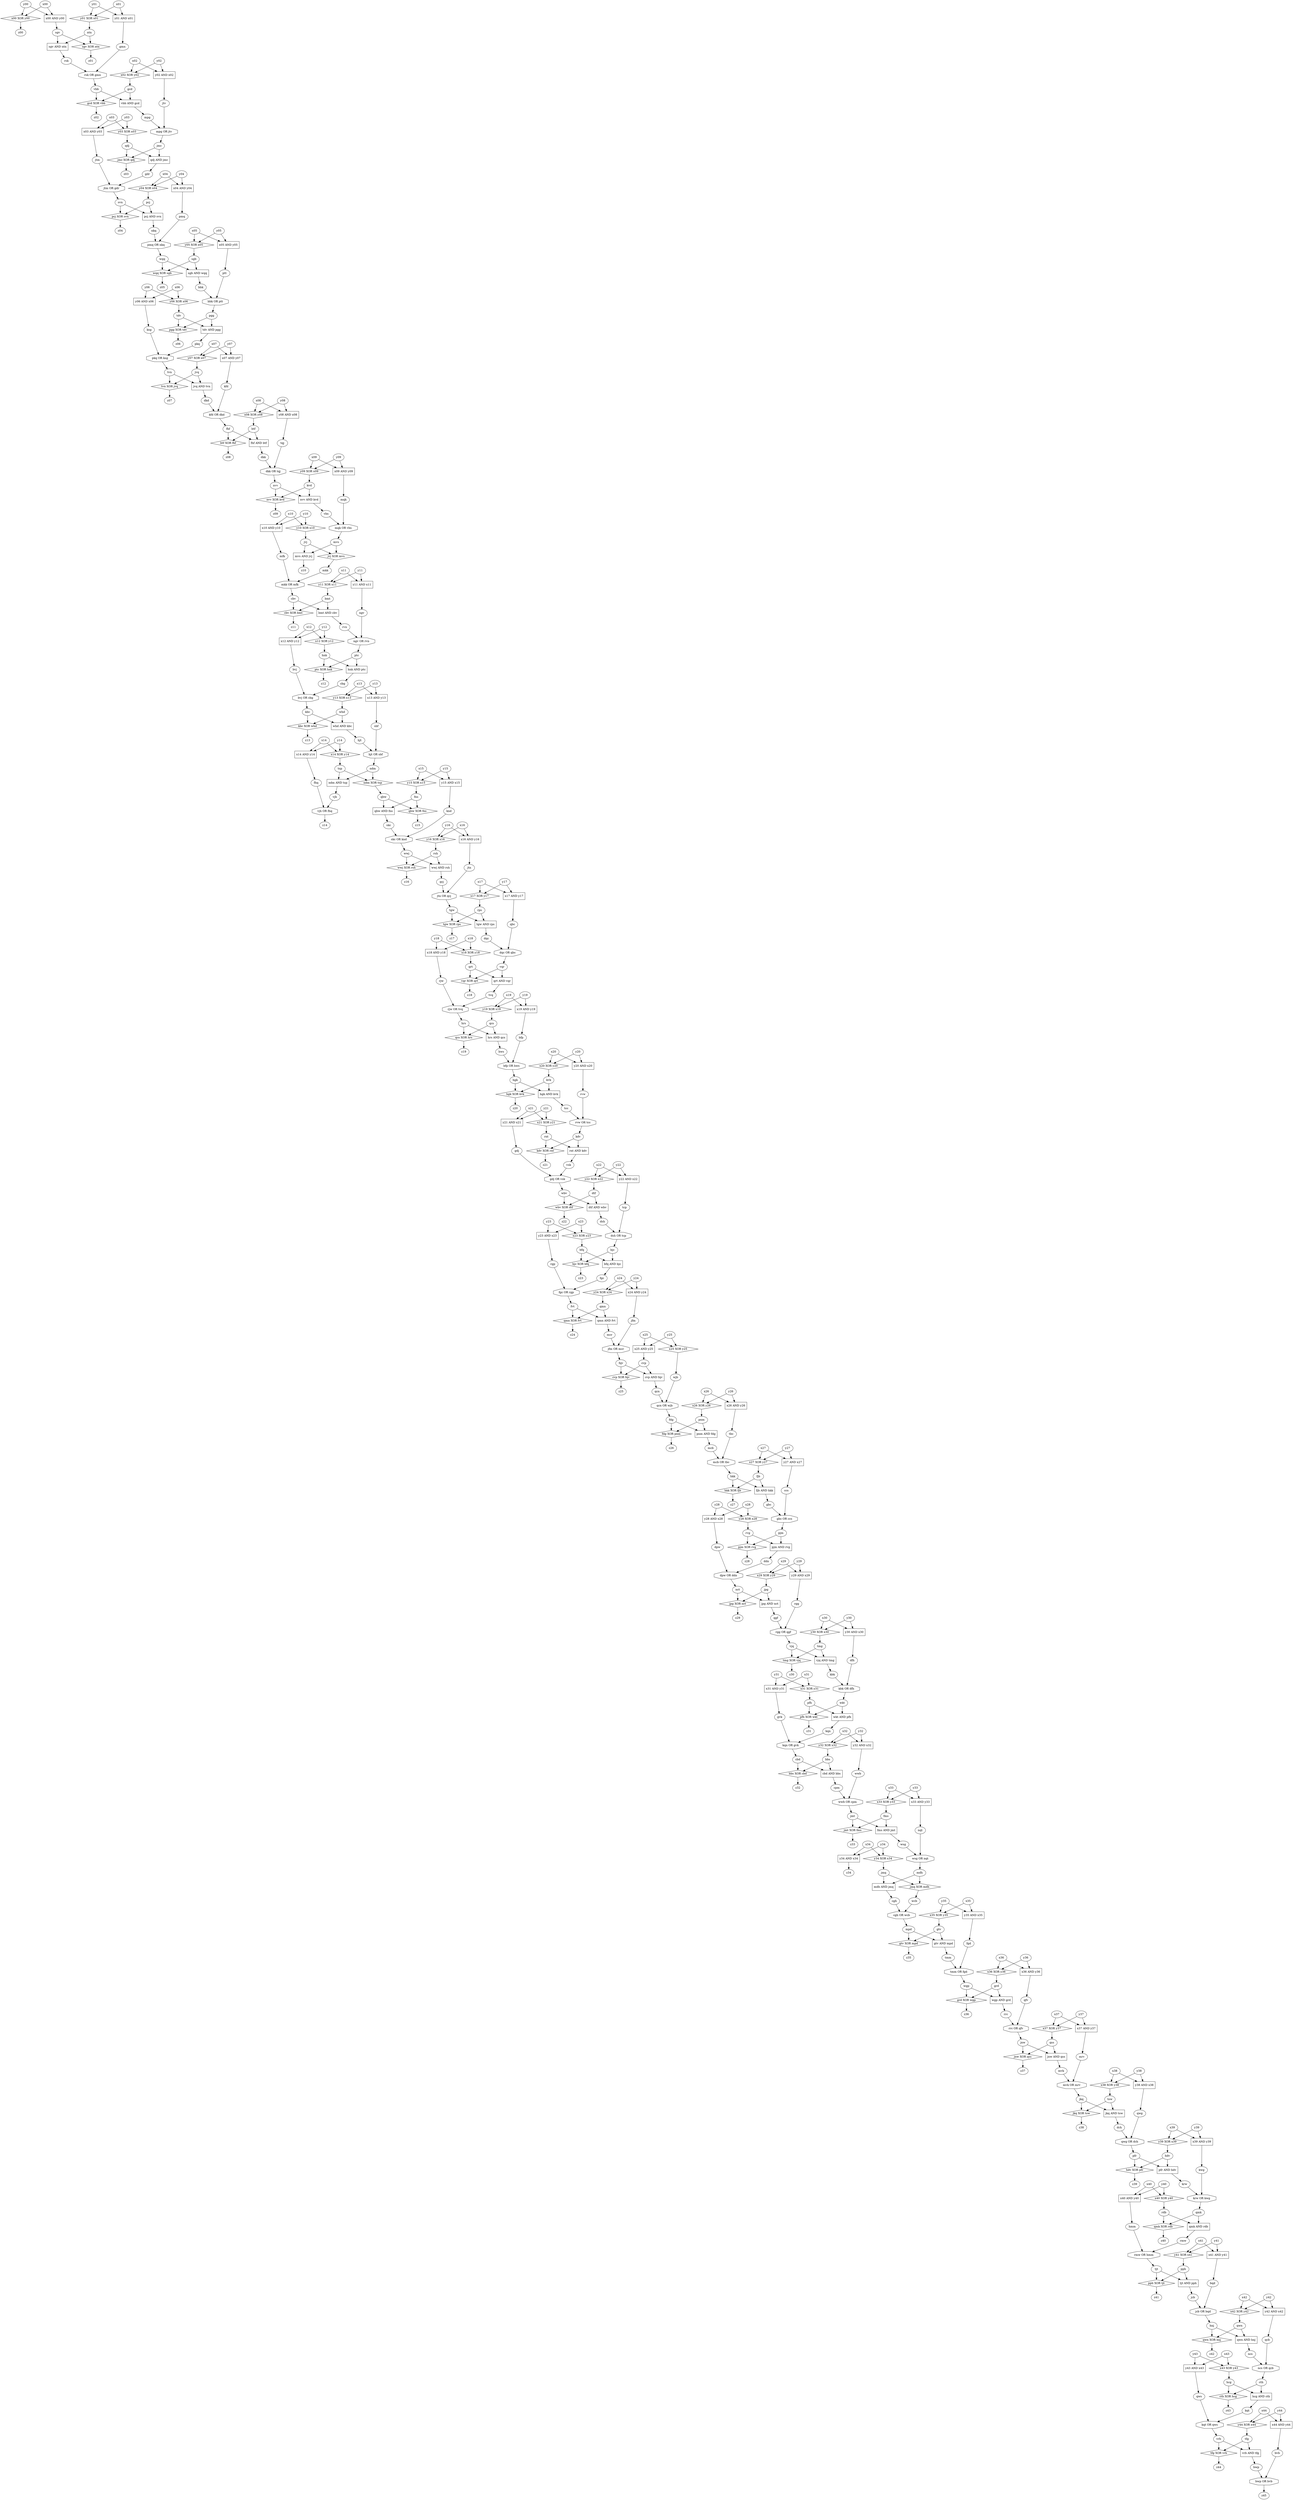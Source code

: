 digraph {
x00
x01
x02
x03
x04
x05
x06
x07
x08
x09
x10
x11
x12
x13
x14
x15
x16
x17
x18
x19
x20
x21
x22
x23
x24
x25
x26
x27
x28
x29
x30
x31
x32
x33
x34
x35
x36
x37
x38
x39
x40
x41
x42
x43
x44
y00
y01
y02
y03
y04
y05
y06
y07
y08
y09
y10
y11
y12
y13
y14
y15
y16
y17
y18
y19
y20
y21
y22
y23
y24
y25
y26
y27
y28
y29
y30
y31
y32
y33
y34
y35
y36
y37
y38
y39
y40
y41
y42
y43
y44
"mcb OR tbc" [shape=octagon]
"mcb" -> "mcb OR tbc"
"tbc" -> "mcb OR tbc"
"mcb OR tbc" -> "hkk"
"y15 XOR x15" [shape=diamond]
"y15" -> "y15 XOR x15"
"x15" -> "y15 XOR x15"
"y15 XOR x15" -> "fns"
"y02 AND x02" [shape=box]
"y02" -> "y02 AND x02"
"x02" -> "y02 AND x02"
"y02 AND x02" -> "jtv"
"qcs XOR hrs" [shape=diamond]
"qcs" -> "qcs XOR hrs"
"hrs" -> "qcs XOR hrs"
"qcs XOR hrs" -> "z19"
"nvv XOR kvd" [shape=diamond]
"nvv" -> "nvv XOR kvd"
"kvd" -> "nvv XOR kvd"
"nvv XOR kvd" -> "z09"
"x33 AND y33" [shape=box]
"x33" -> "x33 AND y33"
"y33" -> "x33 AND y33"
"x33 AND y33" -> "nqt"
"hcg AND cth" [shape=box]
"hcg" -> "hcg AND cth"
"cth" -> "hcg AND cth"
"hcg AND cth" -> "kqt"
"y06 AND x06" [shape=box]
"y06" -> "y06 AND x06"
"x06" -> "y06 AND x06"
"y06 AND x06" -> "ksg"
"mqk OR vbs" [shape=octagon]
"mqk" -> "mqk OR vbs"
"vbs" -> "mqk OR vbs"
"mqk OR vbs" -> "mvs"
"jkq XOR tsw" [shape=diamond]
"jkq" -> "jkq XOR tsw"
"tsw" -> "jkq XOR tsw"
"jkq XOR tsw" -> "z38"
"y01 AND x01" [shape=box]
"y01" -> "y01 AND x01"
"x01" -> "y01 AND x01"
"y01 AND x01" -> "gmn"
"rgg OR qgf" [shape=octagon]
"rgg" -> "rgg OR qgf"
"qgf" -> "rgg OR qgf"
"rgg OR qgf" -> "vjq"
"jkq AND tsw" [shape=box]
"jkq" -> "jkq AND tsw"
"tsw" -> "jkq AND tsw"
"jkq AND tsw" -> "dch"
"bbs XOR cbd" [shape=diamond]
"bbs" -> "bbs XOR cbd"
"cbd" -> "bbs XOR cbd"
"bbs XOR cbd" -> "z32"
"y22 XOR x22" [shape=diamond]
"y22" -> "y22 XOR x22"
"x22" -> "y22 XOR x22"
"y22 XOR x22" -> "dtf"
"x36 XOR y36" [shape=diamond]
"x36" -> "x36 XOR y36"
"y36" -> "x36 XOR y36"
"x36 XOR y36" -> "grd"
"pcj XOR svn" [shape=diamond]
"pcj" -> "pcj XOR svn"
"svn" -> "pcj XOR svn"
"pcj XOR svn" -> "z04"
"y06 XOR x06" [shape=diamond]
"y06" -> "y06 XOR x06"
"x06" -> "y06 XOR x06"
"y06 XOR x06" -> "tdv"
"jtn OR qcj" [shape=octagon]
"jtn" -> "jtn OR qcj"
"qcj" -> "jtn OR qcj"
"jtn OR qcj" -> "tgw"
"gtv XOR mpd" [shape=diamond]
"gtv" -> "gtv XOR mpd"
"mpd" -> "gtv XOR mpd"
"gtv XOR mpd" -> "z35"
"x25 XOR y25" [shape=diamond]
"x25" -> "x25 XOR y25"
"y25" -> "x25 XOR y25"
"x25 XOR y25" -> "wjb"
"mpg OR jtv" [shape=octagon]
"mpg" -> "mpg OR jtv"
"jtv" -> "mpg OR jtv"
"mpg OR jtv" -> "jmc"
"rnt AND kdv" [shape=box]
"rnt" -> "rnt AND kdv"
"kdv" -> "rnt AND kdv"
"rnt AND kdv" -> "vsk"
"cth XOR hcg" [shape=diamond]
"cth" -> "cth XOR hcg"
"hcg" -> "cth XOR hcg"
"cth XOR hcg" -> "z43"
"x03 AND y03" [shape=box]
"x03" -> "x03 AND y03"
"y03" -> "x03 AND y03"
"x03 AND y03" -> "jtm"
"dsh OR tcp" [shape=octagon]
"dsh" -> "dsh OR tcp"
"tcp" -> "dsh OR tcp"
"dsh OR tcp" -> "bjc"
"kfd OR dkd" [shape=octagon]
"kfd" -> "kfd OR dkd"
"dkd" -> "kfd OR dkd"
"kfd OR dkd" -> "fhf"
"y19 XOR x19" [shape=diamond]
"y19" -> "y19 XOR x19"
"x19" -> "y19 XOR x19"
"y19 XOR x19" -> "qcs"
"y22 AND x22" [shape=box]
"y22" -> "y22 AND x22"
"x22" -> "y22 AND x22"
"y22 AND x22" -> "tcp"
"y28 AND x28" [shape=box]
"y28" -> "y28 AND x28"
"x28" -> "y28 AND x28"
"y28 AND x28" -> "dpw"
"fdg XOR pnm" [shape=diamond]
"fdg" -> "fdg XOR pnm"
"pnm" -> "fdg XOR pnm"
"fdg XOR pnm" -> "z26"
"x17 AND y17" [shape=box]
"x17" -> "x17 AND y17"
"y17" -> "x17 AND y17"
"x17 AND y17" -> "qbc"
"ngv OR rvn" [shape=octagon]
"ngv" -> "ngv OR rvn"
"rvn" -> "ngv OR rvn"
"ngv OR rvn" -> "ptc"
"dpw OR ddn" [shape=octagon]
"dpw" -> "dpw OR ddn"
"ddn" -> "dpw OR ddn"
"dpw OR ddn" -> "nct"
"x26 XOR y26" [shape=diamond]
"x26" -> "x26 XOR y26"
"y26" -> "x26 XOR y26"
"x26 XOR y26" -> "pnm"
"qdj AND jmc" [shape=box]
"qdj" -> "qdj AND jmc"
"jmc" -> "qdj AND jmc"
"qdj AND jmc" -> "gdr"
"jnw XOR qss" [shape=diamond]
"jnw" -> "jnw XOR qss"
"qss" -> "jnw XOR qss"
"jnw XOR qss" -> "z37"
"x42 XOR y42" [shape=diamond]
"x42" -> "x42 XOR y42"
"y42" -> "x42 XOR y42"
"x42 XOR y42" -> "qwn"
"wwj XOR rsh" [shape=diamond]
"wwj" -> "wwj XOR rsh"
"rsh" -> "wwj XOR rsh"
"wwj XOR rsh" -> "z16"
"y39 XOR x39" [shape=diamond]
"y39" -> "y39 XOR x39"
"x39" -> "y39 XOR x39"
"y39 XOR x39" -> "hdv"
"qmn XOR fvt" [shape=diamond]
"qmn" -> "qmn XOR fvt"
"fvt" -> "qmn XOR fvt"
"qmn XOR fvt" -> "z24"
"tvn XOR jvq" [shape=diamond]
"tvn" -> "tvn XOR jvq"
"jvq" -> "tvn XOR jvq"
"tvn XOR jvq" -> "z07"
"y38 AND x38" [shape=box]
"y38" -> "y38 AND x38"
"x38" -> "y38 AND x38"
"y38 AND x38" -> "qwg"
"qbw XOR fns" [shape=diamond]
"qbw" -> "qbw XOR fns"
"fns" -> "qbw XOR fns"
"qbw XOR fns" -> "z15"
"mkk OR mfk" [shape=octagon]
"mkk" -> "mkk OR mfk"
"mfk" -> "mkk OR mfk"
"mkk OR mfk" -> "cbv"
"y34 AND x34" [shape=box]
"y34" -> "y34 AND x34"
"x34" -> "y34 AND x34"
"y34 AND x34" -> "z34"
"x44 AND y44" [shape=box]
"x44" -> "x44 AND y44"
"y44" -> "x44 AND y44"
"x44 AND y44" -> "bvb"
"y13 XOR x13" [shape=diamond]
"y13" -> "y13 XOR x13"
"x13" -> "y13 XOR x13"
"y13 XOR x13" -> "whd"
"gdj OR vsk" [shape=octagon]
"gdj" -> "gdj OR vsk"
"vsk" -> "gdj OR vsk"
"gdj OR vsk" -> "wbv"
"x09 AND y09" [shape=box]
"x09" -> "x09 AND y09"
"y09" -> "x09 AND y09"
"x09 AND y09" -> "mqk"
"x00 XOR y00" [shape=diamond]
"x00" -> "x00 XOR y00"
"y00" -> "x00 XOR y00"
"x00 XOR y00" -> "z00"
"hdv XOR pfr" [shape=diamond]
"hdv" -> "hdv XOR pfr"
"pfr" -> "hdv XOR pfr"
"hdv XOR pfr" -> "z39"
"jvq AND tvn" [shape=box]
"jvq" -> "jvq AND tvn"
"tvn" -> "jvq AND tvn"
"jvq AND tvn" -> "dkd"
"ndm AND tsp" [shape=box]
"ndm" -> "ndm AND tsp"
"tsp" -> "ndm AND tsp"
"ndm AND tsp" -> "vjh"
"btf XOR fhf" [shape=diamond]
"btf" -> "btf XOR fhf"
"fhf" -> "btf XOR fhf"
"btf XOR fhf" -> "z08"
"dtf AND wbv" [shape=box]
"dtf" -> "dtf AND wbv"
"wbv" -> "dtf AND wbv"
"dtf AND wbv" -> "dsh"
"pfr AND hdv" [shape=box]
"pfr" -> "pfr AND hdv"
"hdv" -> "pfr AND hdv"
"pfr AND hdv" -> "krw"
"wwb OR cpm" [shape=octagon]
"wwb" -> "wwb OR cpm"
"cpm" -> "wwb OR cpm"
"wwb OR cpm" -> "jmt"
"wsg OR nqt" [shape=octagon]
"wsg" -> "wsg OR nqt"
"nqt" -> "wsg OR nqt"
"wsg OR nqt" -> "mdh"
"rsk OR gmn" [shape=octagon]
"rsk" -> "rsk OR gmn"
"gmn" -> "rsk OR gmn"
"rsk OR gmn" -> "vbb"
"cvp XOR fqv" [shape=diamond]
"cvp" -> "cvp XOR fqv"
"fqv" -> "cvp XOR fqv"
"cvp XOR fqv" -> "z25"
"dqc OR qbc" [shape=octagon]
"dqc" -> "dqc OR qbc"
"qbc" -> "dqc OR qbc"
"dqc OR qbc" -> "vqr"
"y32 XOR x32" [shape=diamond]
"y32" -> "y32 XOR x32"
"x32" -> "y32 XOR x32"
"y32 XOR x32" -> "bbs"
"x39 AND y39" [shape=box]
"x39" -> "x39 AND y39"
"y39" -> "x39 AND y39"
"x39 AND y39" -> "kwg"
"jvj XOR mvs" [shape=diamond]
"jvj" -> "jvj XOR mvs"
"mvs" -> "jvj XOR mvs"
"jvj XOR mvs" -> "mkk"
"cbv XOR bmt" [shape=diamond]
"cbv" -> "cbv XOR bmt"
"bmt" -> "cbv XOR bmt"
"cbv XOR bmt" -> "z11"
"bbk OR ptt" [shape=octagon]
"bbk" -> "bbk OR ptt"
"ptt" -> "bbk OR ptt"
"bbk OR ptt" -> "pgg"
"pjm AND rvg" [shape=box]
"pjm" -> "pjm AND rvg"
"rvg" -> "pjm AND rvg"
"pjm AND rvg" -> "ddn"
"grd XOR wgp" [shape=diamond]
"grd" -> "grd XOR wgp"
"wgp" -> "grd XOR wgp"
"grd XOR wgp" -> "z36"
"jnw AND qss" [shape=box]
"jnw" -> "jnw AND qss"
"qss" -> "jnw AND qss"
"jnw AND qss" -> "mvk"
"x04 AND y04" [shape=box]
"x04" -> "x04 AND y04"
"y04" -> "x04 AND y04"
"x04 AND y04" -> "pmq"
"ncs OR qcb" [shape=octagon]
"ncs" -> "ncs OR qcb"
"qcb" -> "ncs OR qcb"
"ncs OR qcb" -> "cth"
"sgv AND ntn" [shape=box]
"sgv" -> "sgv AND ntn"
"ntn" -> "sgv AND ntn"
"sgv AND ntn" -> "rsk"
"y15 AND x15" [shape=box]
"y15" -> "y15 AND x15"
"x15" -> "y15 AND x15"
"y15 AND x15" -> "knd"
"hgk XOR kvk" [shape=diamond]
"hgk" -> "hgk XOR kvk"
"kvk" -> "hgk XOR kvk"
"hgk XOR kvk" -> "z20"
"y07 XOR x07" [shape=diamond]
"y07" -> "y07 XOR x07"
"x07" -> "y07 XOR x07"
"y07 XOR x07" -> "jvq"
"x27 XOR y27" [shape=diamond]
"x27" -> "x27 XOR y27"
"y27" -> "x27 XOR y27"
"x27 XOR y27" -> "fjb"
"vjq AND tmg" [shape=box]
"vjq" -> "vjq AND tmg"
"tmg" -> "vjq AND tmg"
"vjq AND tmg" -> "kbk"
"mvs AND jvj" [shape=box]
"mvs" -> "mvs AND jvj"
"jvj" -> "mvs AND jvj"
"mvs AND jvj" -> "z10"
"x18 AND y18" [shape=box]
"x18" -> "x18 AND y18"
"y18" -> "x18 AND y18"
"x18 AND y18" -> "rjw"
"y11 AND x11" [shape=box]
"y11" -> "y11 AND x11"
"x11" -> "y11 AND x11"
"y11 AND x11" -> "ngv"
"x07 AND y07" [shape=box]
"x07" -> "x07 AND y07"
"y07" -> "x07 AND y07"
"x07 AND y07" -> "kfd"
"tfg XOR vrb" [shape=diamond]
"tfg" -> "tfg XOR vrb"
"vrb" -> "tfg XOR vrb"
"tfg XOR vrb" -> "z44"
"y24 XOR x24" [shape=diamond]
"y24" -> "y24 XOR x24"
"x24" -> "y24 XOR x24"
"y24 XOR x24" -> "qmn"
"mdh AND jmq" [shape=box]
"mdh" -> "mdh AND jmq"
"jmq" -> "mdh AND jmq"
"mdh AND jmq" -> "cgh"
"pcj AND svn" [shape=box]
"pcj" -> "pcj AND svn"
"svn" -> "pcj AND svn"
"pcj AND svn" -> "nkq"
"x20 XOR y20" [shape=diamond]
"x20" -> "x20 XOR y20"
"y20" -> "x20 XOR y20"
"x20 XOR y20" -> "kvk"
"x12 XOR y12" [shape=diamond]
"x12" -> "x12 XOR y12"
"y12" -> "x12 XOR y12"
"x12 XOR y12" -> "hnk"
"y44 XOR x44" [shape=diamond]
"y44" -> "y44 XOR x44"
"x44" -> "y44 XOR x44"
"y44 XOR x44" -> "tfg"
"wwj AND rsh" [shape=box]
"wwj" -> "wwj AND rsh"
"rsh" -> "wwj AND rsh"
"wwj AND rsh" -> "qcj"
"x33 XOR y33" [shape=diamond]
"x33" -> "x33 XOR y33"
"y33" -> "x33 XOR y33"
"x33 XOR y33" -> "fms"
"y01 XOR x01" [shape=diamond]
"y01" -> "y01 XOR x01"
"x01" -> "y01 XOR x01"
"y01 XOR x01" -> "ntn"
"y32 AND x32" [shape=box]
"y32" -> "y32 AND x32"
"x32" -> "y32 AND x32"
"y32 AND x32" -> "wwb"
"jmt XOR fms" [shape=diamond]
"jmt" -> "jmt XOR fms"
"fms" -> "jmt XOR fms"
"jmt XOR fms" -> "z33"
"kdv XOR rnt" [shape=diamond]
"kdv" -> "kdv XOR rnt"
"rnt" -> "kdv XOR rnt"
"kdv XOR rnt" -> "z21"
"bvj OR cbg" [shape=octagon]
"bvj" -> "bvj OR cbg"
"cbg" -> "bvj OR cbg"
"bvj OR cbg" -> "kbc"
"y29 AND x29" [shape=box]
"y29" -> "y29 AND x29"
"x29" -> "y29 AND x29"
"y29 AND x29" -> "rgg"
"y05 XOR x05" [shape=diamond]
"y05" -> "y05 XOR x05"
"x05" -> "y05 XOR x05"
"y05 XOR x05" -> "sgb"
"qmk AND rdb" [shape=box]
"qmk" -> "qmk AND rdb"
"rdb" -> "qmk AND rdb"
"qmk AND rdb" -> "rmw"
"cgh OR wcb" [shape=octagon]
"cgh" -> "cgh OR wcb"
"wcb" -> "cgh OR wcb"
"cgh OR wcb" -> "mpd"
"x12 AND y12" [shape=box]
"x12" -> "x12 AND y12"
"y12" -> "x12 AND y12"
"x12 AND y12" -> "bvj"
"kbc XOR whd" [shape=diamond]
"kbc" -> "kbc XOR whd"
"whd" -> "kbc XOR whd"
"kbc XOR whd" -> "z13"
"rmw OR hmm" [shape=octagon]
"rmw" -> "rmw OR hmm"
"hmm" -> "rmw OR hmm"
"rmw OR hmm" -> "tjt"
"skc OR knd" [shape=octagon]
"skc" -> "skc OR knd"
"knd" -> "skc OR knd"
"skc OR knd" -> "wwj"
"fgc OR rgp" [shape=octagon]
"fgc" -> "fgc OR rgp"
"rgp" -> "fgc OR rgp"
"fgc OR rgp" -> "fvt"
"x41 AND y41" [shape=box]
"x41" -> "x41 AND y41"
"y41" -> "x41 AND y41"
"x41 AND y41" -> "bqd"
"x13 AND y13" [shape=box]
"x13" -> "x13 AND y13"
"y13" -> "x13 AND y13"
"x13 AND y13" -> "sbf"
"qcn OR wjb" [shape=octagon]
"qcn" -> "qcn OR wjb"
"wjb" -> "qcn OR wjb"
"qcn OR wjb" -> "fdg"
"qrt AND vqr" [shape=box]
"qrt" -> "qrt AND vqr"
"vqr" -> "qrt AND vqr"
"qrt AND vqr" -> "tvq"
"x23 XOR y23" [shape=diamond]
"x23" -> "x23 XOR y23"
"y23" -> "x23 XOR y23"
"x23 XOR y23" -> "bfq"
"x24 AND y24" [shape=box]
"x24" -> "x24 AND y24"
"y24" -> "x24 AND y24"
"x24 AND y24" -> "jfm"
"jmq XOR mdh" [shape=diamond]
"jmq" -> "jmq XOR mdh"
"mdh" -> "jmq XOR mdh"
"jmq XOR mdh" -> "wcb"
"y23 AND x23" [shape=box]
"y23" -> "y23 AND x23"
"x23" -> "y23 AND x23"
"y23 AND x23" -> "rgp"
"tmg XOR vjq" [shape=diamond]
"tmg" -> "tmg XOR vjq"
"vjq" -> "tmg XOR vjq"
"tmg XOR vjq" -> "z30"
"x17 XOR y17" [shape=diamond]
"x17" -> "x17 XOR y17"
"y17" -> "x17 XOR y17"
"x17 XOR y17" -> "rps"
"y30 AND x30" [shape=box]
"y30" -> "y30 AND x30"
"x30" -> "y30 AND x30"
"y30 AND x30" -> "dfh"
"y27 AND x27" [shape=box]
"y27" -> "y27 AND x27"
"x27" -> "y27 AND x27"
"y27 AND x27" -> "ccs"
"fjb AND hkk" [shape=box]
"fjb" -> "fjb AND hkk"
"hkk" -> "fjb AND hkk"
"fjb AND hkk" -> "gbc"
"x36 AND y36" [shape=box]
"x36" -> "x36 AND y36"
"y36" -> "x36 AND y36"
"x36 AND y36" -> "qfv"
"bmt AND cbv" [shape=box]
"bmt" -> "bmt AND cbv"
"cbv" -> "bmt AND cbv"
"bmt AND cbv" -> "rvn"
"x19 AND y19" [shape=box]
"x19" -> "x19 AND y19"
"y19" -> "x19 AND y19"
"x19 AND y19" -> "bfp"
"tgw AND rps" [shape=box]
"tgw" -> "tgw AND rps"
"rps" -> "tgw AND rps"
"tgw AND rps" -> "dqc"
"vqr XOR qrt" [shape=diamond]
"vqr" -> "vqr XOR qrt"
"qrt" -> "vqr XOR qrt"
"vqr XOR qrt" -> "z18"
"y10 XOR x10" [shape=diamond]
"y10" -> "y10 XOR x10"
"x10" -> "y10 XOR x10"
"y10 XOR x10" -> "jvj"
"gcd XOR vbb" [shape=diamond]
"gcd" -> "gcd XOR vbb"
"vbb" -> "gcd XOR vbb"
"gcd XOR vbb" -> "z02"
"pjm XOR rvg" [shape=diamond]
"pjm" -> "pjm XOR rvg"
"rvg" -> "pjm XOR rvg"
"pjm XOR rvg" -> "z28"
"y11 XOR x11" [shape=diamond]
"y11" -> "y11 XOR x11"
"x11" -> "y11 XOR x11"
"y11 XOR x11" -> "bmt"
"wkt AND pfh" [shape=box]
"wkt" -> "wkt AND pfh"
"pfh" -> "wkt AND pfh"
"wkt AND pfh" -> "kqn"
"gbc OR ccs" [shape=octagon]
"gbc" -> "gbc OR ccs"
"ccs" -> "gbc OR ccs"
"gbc OR ccs" -> "pjm"
"x14 XOR y14" [shape=diamond]
"x14" -> "x14 XOR y14"
"y14" -> "x14 XOR y14"
"x14 XOR y14" -> "tsp"
"qbw AND fns" [shape=box]
"qbw" -> "qbw AND fns"
"fns" -> "qbw AND fns"
"qbw AND fns" -> "skc"
"x10 AND y10" [shape=box]
"x10" -> "x10 AND y10"
"y10" -> "x10 AND y10"
"x10 AND y10" -> "mfk"
"cbd AND bbs" [shape=box]
"cbd" -> "cbd AND bbs"
"bbs" -> "cbd AND bbs"
"cbd AND bbs" -> "cpm"
"sgb AND wqq" [shape=box]
"sgb" -> "sgb AND wqq"
"wqq" -> "sgb AND wqq"
"sgb AND wqq" -> "bbk"
"bfq AND bjc" [shape=box]
"bfq" -> "bfq AND bjc"
"bjc" -> "bfq AND bjc"
"bfq AND bjc" -> "fgc"
"sgv XOR ntn" [shape=diamond]
"sgv" -> "sgv XOR ntn"
"ntn" -> "sgv XOR ntn"
"sgv XOR ntn" -> "z01"
"y16 XOR x16" [shape=diamond]
"y16" -> "y16 XOR x16"
"x16" -> "y16 XOR x16"
"y16 XOR x16" -> "rsh"
"y30 XOR x30" [shape=diamond]
"y30" -> "y30 XOR x30"
"x30" -> "y30 XOR x30"
"y30 XOR x30" -> "tmg"
"kqt OR qws" [shape=octagon]
"kqt" -> "kqt OR qws"
"qws" -> "kqt OR qws"
"kqt OR qws" -> "vrb"
"y41 XOR x41" [shape=diamond]
"y41" -> "y41 XOR x41"
"x41" -> "y41 XOR x41"
"y41 XOR x41" -> "pph"
"ndm XOR tsp" [shape=diamond]
"ndm" -> "ndm XOR tsp"
"tsp" -> "ndm XOR tsp"
"ndm XOR tsp" -> "qbw"
"x38 XOR y38" [shape=diamond]
"x38" -> "x38 XOR y38"
"y38" -> "x38 XOR y38"
"x38 XOR y38" -> "tsw"
"x14 AND y14" [shape=box]
"x14" -> "x14 AND y14"
"y14" -> "x14 AND y14"
"x14 AND y14" -> "fhq"
"nvv AND kvd" [shape=box]
"nvv" -> "nvv AND kvd"
"kvd" -> "nvv AND kvd"
"nvv AND kvd" -> "vbs"
"dkk OR tqj" [shape=octagon]
"dkk" -> "dkk OR tqj"
"tqj" -> "dkk OR tqj"
"dkk OR tqj" -> "nvv"
"x08 XOR y08" [shape=diamond]
"x08" -> "x08 XOR y08"
"y08" -> "x08 XOR y08"
"x08 XOR y08" -> "btf"
"y35 AND x35" [shape=box]
"y35" -> "y35 AND x35"
"x35" -> "y35 AND x35"
"y35 AND x35" -> "fgd"
"jpg XOR nct" [shape=diamond]
"jpg" -> "jpg XOR nct"
"nct" -> "jpg XOR nct"
"jpg XOR nct" -> "z29"
"x02 XOR y02" [shape=diamond]
"x02" -> "x02 XOR y02"
"y02" -> "x02 XOR y02"
"x02 XOR y02" -> "gcd"
"bfp OR hws" [shape=octagon]
"bfp" -> "bfp OR hws"
"hws" -> "bfp OR hws"
"bfp OR hws" -> "hgk"
"jpg AND nct" [shape=box]
"jpg" -> "jpg AND nct"
"nct" -> "jpg AND nct"
"jpg AND nct" -> "qgf"
"qwn AND hnj" [shape=box]
"qwn" -> "qwn AND hnj"
"hnj" -> "qwn AND hnj"
"qwn AND hnj" -> "ncs"
"hjt OR sbf" [shape=octagon]
"hjt" -> "hjt OR sbf"
"sbf" -> "hjt OR sbf"
"hjt OR sbf" -> "ndm"
"y28 XOR x28" [shape=diamond]
"y28" -> "y28 XOR x28"
"x28" -> "y28 XOR x28"
"y28 XOR x28" -> "rvg"
"x31 AND y31" [shape=box]
"x31" -> "x31 AND y31"
"y31" -> "x31 AND y31"
"x31 AND y31" -> "gvk"
"x29 XOR y29" [shape=diamond]
"x29" -> "x29 XOR y29"
"y29" -> "x29 XOR y29"
"x29 XOR y29" -> "jpg"
"x25 AND y25" [shape=box]
"x25" -> "x25 AND y25"
"y25" -> "x25 AND y25"
"x25 AND y25" -> "cvp"
"gtv AND mpd" [shape=box]
"gtv" -> "gtv AND mpd"
"mpd" -> "gtv AND mpd"
"gtv AND mpd" -> "tmm"
"tmm OR fgd" [shape=octagon]
"tmm" -> "tmm OR fgd"
"fgd" -> "tmm OR fgd"
"tmm OR fgd" -> "wgp"
"bjc XOR bfq" [shape=diamond]
"bjc" -> "bjc XOR bfq"
"bfq" -> "bjc XOR bfq"
"bjc XOR bfq" -> "z23"
"x21 XOR y21" [shape=diamond]
"x21" -> "x21 XOR y21"
"y21" -> "x21 XOR y21"
"x21 XOR y21" -> "rnt"
"x00 AND y00" [shape=box]
"x00" -> "x00 AND y00"
"y00" -> "x00 AND y00"
"x00 AND y00" -> "sgv"
"wgp AND grd" [shape=box]
"wgp" -> "wgp AND grd"
"grd" -> "wgp AND grd"
"wgp AND grd" -> "rrc"
"pfh XOR wkt" [shape=diamond]
"pfh" -> "pfh XOR wkt"
"wkt" -> "pfh XOR wkt"
"pfh XOR wkt" -> "z31"
"pkq OR ksg" [shape=octagon]
"pkq" -> "pkq OR ksg"
"ksg" -> "pkq OR ksg"
"pkq OR ksg" -> "tvn"
"y08 AND x08" [shape=box]
"y08" -> "y08 AND x08"
"x08" -> "y08 AND x08"
"y08 AND x08" -> "tqj"
"y34 XOR x34" [shape=diamond]
"y34" -> "y34 XOR x34"
"x34" -> "y34 XOR x34"
"y34 XOR x34" -> "jmq"
"rvw OR tcc" [shape=octagon]
"rvw" -> "rvw OR tcc"
"tcc" -> "rvw OR tcc"
"rvw OR tcc" -> "kdv"
"x26 AND y26" [shape=box]
"x26" -> "x26 AND y26"
"y26" -> "x26 AND y26"
"x26 AND y26" -> "tbc"
"x05 AND y05" [shape=box]
"x05" -> "x05 AND y05"
"y05" -> "x05 AND y05"
"x05 AND y05" -> "ptt"
"x43 XOR y43" [shape=diamond]
"x43" -> "x43 XOR y43"
"y43" -> "x43 XOR y43"
"x43 XOR y43" -> "hcg"
"y03 XOR x03" [shape=diamond]
"y03" -> "y03 XOR x03"
"x03" -> "y03 XOR x03"
"y03 XOR x03" -> "qdj"
"jtm OR gdr" [shape=octagon]
"jtm" -> "jtm OR gdr"
"gdr" -> "jtm OR gdr"
"jtm OR gdr" -> "svn"
"kbk OR dfh" [shape=octagon]
"kbk" -> "kbk OR dfh"
"dfh" -> "kbk OR dfh"
"kbk OR dfh" -> "wkt"
"tdv AND pgg" [shape=box]
"tdv" -> "tdv AND pgg"
"pgg" -> "tdv AND pgg"
"tdv AND pgg" -> "pkq"
"y09 XOR x09" [shape=diamond]
"y09" -> "y09 XOR x09"
"x09" -> "y09 XOR x09"
"y09 XOR x09" -> "kvd"
"pph XOR tjt" [shape=diamond]
"pph" -> "pph XOR tjt"
"tjt" -> "pph XOR tjt"
"pph XOR tjt" -> "z41"
"rjw OR tvq" [shape=octagon]
"rjw" -> "rjw OR tvq"
"tvq" -> "rjw OR tvq"
"rjw OR tvq" -> "hrs"
"wbv XOR dtf" [shape=diamond]
"wbv" -> "wbv XOR dtf"
"dtf" -> "wbv XOR dtf"
"wbv XOR dtf" -> "z22"
"krw OR kwg" [shape=octagon]
"krw" -> "krw OR kwg"
"kwg" -> "krw OR kwg"
"krw OR kwg" -> "qmk"
"vbb AND gcd" [shape=box]
"vbb" -> "vbb AND gcd"
"gcd" -> "vbb AND gcd"
"vbb AND gcd" -> "mpg"
"y42 AND x42" [shape=box]
"y42" -> "y42 AND x42"
"x42" -> "y42 AND x42"
"y42 AND x42" -> "qcb"
"jfm OR mcr" [shape=octagon]
"jfm" -> "jfm OR mcr"
"mcr" -> "jfm OR mcr"
"jfm OR mcr" -> "fqv"
"hgk AND kvk" [shape=box]
"hgk" -> "hgk AND kvk"
"kvk" -> "hgk AND kvk"
"hgk AND kvk" -> "tcc"
"x37 AND y37" [shape=box]
"x37" -> "x37 AND y37"
"y37" -> "x37 AND y37"
"x37 AND y37" -> "mrv"
"y20 AND x20" [shape=box]
"y20" -> "y20 AND x20"
"x20" -> "y20 AND x20"
"y20 AND x20" -> "rvw"
"wqq XOR sgb" [shape=diamond]
"wqq" -> "wqq XOR sgb"
"sgb" -> "wqq XOR sgb"
"wqq XOR sgb" -> "z05"
"y43 AND x43" [shape=box]
"y43" -> "y43 AND x43"
"x43" -> "y43 AND x43"
"y43 AND x43" -> "qws"
"tgw XOR rps" [shape=diamond]
"tgw" -> "tgw XOR rps"
"rps" -> "tgw XOR rps"
"tgw XOR rps" -> "z17"
"y04 XOR x04" [shape=diamond]
"y04" -> "y04 XOR x04"
"x04" -> "y04 XOR x04"
"y04 XOR x04" -> "pcj"
"hnk AND ptc" [shape=box]
"hnk" -> "hnk AND ptc"
"ptc" -> "hnk AND ptc"
"hnk AND ptc" -> "cbg"
"pnm AND fdg" [shape=box]
"pnm" -> "pnm AND fdg"
"fdg" -> "pnm AND fdg"
"pnm AND fdg" -> "mcb"
"fms AND jmt" [shape=box]
"fms" -> "fms AND jmt"
"jmt" -> "fms AND jmt"
"fms AND jmt" -> "wsg"
"x35 XOR y35" [shape=diamond]
"x35" -> "x35 XOR y35"
"y35" -> "x35 XOR y35"
"x35 XOR y35" -> "gtv"
"qmk XOR rdb" [shape=diamond]
"qmk" -> "qmk XOR rdb"
"rdb" -> "qmk XOR rdb"
"qmk XOR rdb" -> "z40"
"x16 AND y16" [shape=box]
"x16" -> "x16 AND y16"
"y16" -> "x16 AND y16"
"x16 AND y16" -> "jtn"
"vjh OR fhq" [shape=octagon]
"vjh" -> "vjh OR fhq"
"fhq" -> "vjh OR fhq"
"vjh OR fhq" -> "z14"
"y21 AND x21" [shape=box]
"y21" -> "y21 AND x21"
"x21" -> "y21 AND x21"
"y21 AND x21" -> "gdj"
"x18 XOR y18" [shape=diamond]
"x18" -> "x18 XOR y18"
"y18" -> "x18 XOR y18"
"x18 XOR y18" -> "qrt"
"vrb AND tfg" [shape=box]
"vrb" -> "vrb AND tfg"
"tfg" -> "vrb AND tfg"
"vrb AND tfg" -> "bwp"
"kqn OR gvk" [shape=octagon]
"kqn" -> "kqn OR gvk"
"gvk" -> "kqn OR gvk"
"kqn OR gvk" -> "cbd"
"ptc XOR hnk" [shape=diamond]
"ptc" -> "ptc XOR hnk"
"hnk" -> "ptc XOR hnk"
"ptc XOR hnk" -> "z12"
"jcb OR bqd" [shape=octagon]
"jcb" -> "jcb OR bqd"
"bqd" -> "jcb OR bqd"
"jcb OR bqd" -> "hnj"
"qmn AND fvt" [shape=box]
"qmn" -> "qmn AND fvt"
"fvt" -> "qmn AND fvt"
"qmn AND fvt" -> "mcr"
"whd AND kbc" [shape=box]
"whd" -> "whd AND kbc"
"kbc" -> "whd AND kbc"
"whd AND kbc" -> "hjt"
"pmq OR nkq" [shape=octagon]
"pmq" -> "pmq OR nkq"
"nkq" -> "pmq OR nkq"
"pmq OR nkq" -> "wqq"
"cvp AND fqv" [shape=box]
"cvp" -> "cvp AND fqv"
"fqv" -> "cvp AND fqv"
"cvp AND fqv" -> "qcn"
"fhf AND btf" [shape=box]
"fhf" -> "fhf AND btf"
"btf" -> "fhf AND btf"
"fhf AND btf" -> "dkk"
"x40 XOR y40" [shape=diamond]
"x40" -> "x40 XOR y40"
"y40" -> "x40 XOR y40"
"x40 XOR y40" -> "rdb"
"pgg XOR tdv" [shape=diamond]
"pgg" -> "pgg XOR tdv"
"tdv" -> "pgg XOR tdv"
"pgg XOR tdv" -> "z06"
"mvk OR mrv" [shape=octagon]
"mvk" -> "mvk OR mrv"
"mrv" -> "mvk OR mrv"
"mvk OR mrv" -> "jkq"
"hkk XOR fjb" [shape=diamond]
"hkk" -> "hkk XOR fjb"
"fjb" -> "hkk XOR fjb"
"hkk XOR fjb" -> "z27"
"hrs AND qcs" [shape=box]
"hrs" -> "hrs AND qcs"
"qcs" -> "hrs AND qcs"
"hrs AND qcs" -> "hws"
"bwp OR bvb" [shape=octagon]
"bwp" -> "bwp OR bvb"
"bvb" -> "bwp OR bvb"
"bwp OR bvb" -> "z45"
"qwn XOR hnj" [shape=diamond]
"qwn" -> "qwn XOR hnj"
"hnj" -> "qwn XOR hnj"
"qwn XOR hnj" -> "z42"
"x31 XOR y31" [shape=diamond]
"x31" -> "x31 XOR y31"
"y31" -> "x31 XOR y31"
"x31 XOR y31" -> "pfh"
"x40 AND y40" [shape=box]
"x40" -> "x40 AND y40"
"y40" -> "x40 AND y40"
"x40 AND y40" -> "hmm"
"jmc XOR qdj" [shape=diamond]
"jmc" -> "jmc XOR qdj"
"qdj" -> "jmc XOR qdj"
"jmc XOR qdj" -> "z03"
"x37 XOR y37" [shape=diamond]
"x37" -> "x37 XOR y37"
"y37" -> "x37 XOR y37"
"x37 XOR y37" -> "qss"
"tjt AND pph" [shape=box]
"tjt" -> "tjt AND pph"
"pph" -> "tjt AND pph"
"tjt AND pph" -> "jcb"
"rrc OR qfv" [shape=octagon]
"rrc" -> "rrc OR qfv"
"qfv" -> "rrc OR qfv"
"rrc OR qfv" -> "jnw"
"qwg OR dch" [shape=octagon]
"qwg" -> "qwg OR dch"
"dch" -> "qwg OR dch"
"qwg OR dch" -> "pfr"
}
